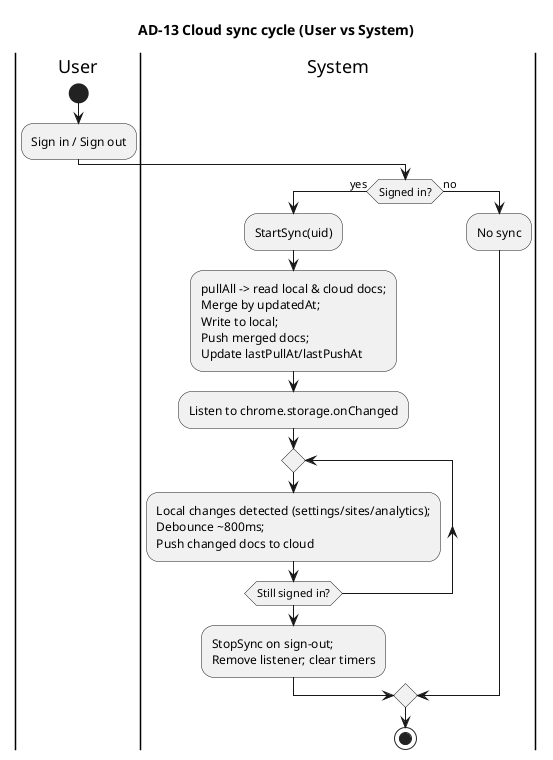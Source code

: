 @startuml
title AD-13 Cloud sync cycle (User vs System)
skinparam linetype ortho

|User|


start
|User|
  :Sign in / Sign out;

|System|
  if (Signed in?) then (yes)
    :StartSync(uid);
    :pullAll -> read local & cloud docs;\nMerge by updatedAt;\nWrite to local;\nPush merged docs;\nUpdate lastPullAt/lastPushAt;
    :Listen to chrome.storage.onChanged;
    repeat
      :Local changes detected (settings/sites/analytics);\nDebounce ~800ms;\nPush changed docs to cloud;
    repeat while (Still signed in?)
    :StopSync on sign-out;\nRemove listener; clear timers;
  else (no)
    :No sync;
  endif

stop

@enduml

